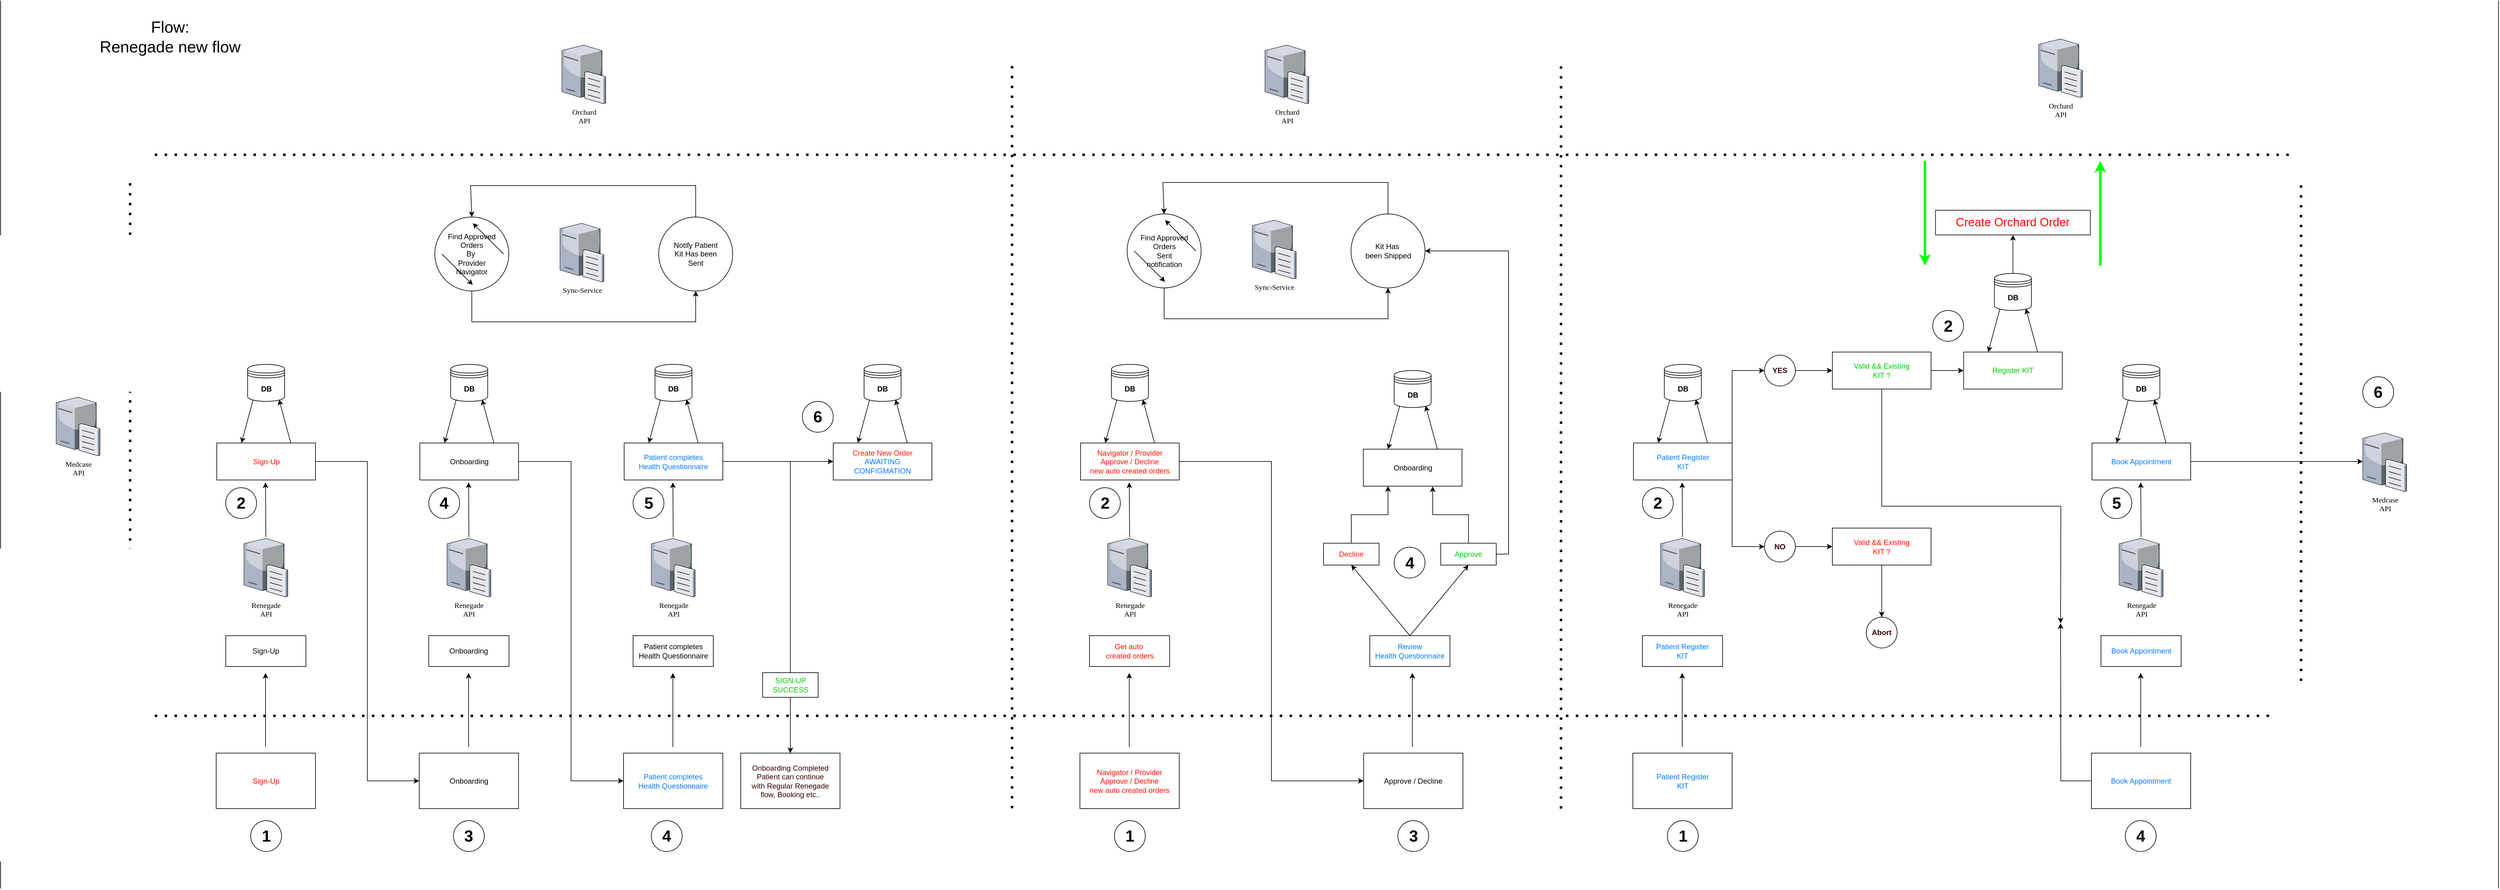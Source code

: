 <mxfile version="22.0.3" type="device">
  <diagram name="Page-1" id="822b0af5-4adb-64df-f703-e8dfc1f81529">
    <mxGraphModel dx="2294" dy="2474" grid="1" gridSize="10" guides="1" tooltips="1" connect="1" arrows="1" fold="1" page="1" pageScale="1" pageWidth="1100" pageHeight="850" background="none" math="0" shadow="0">
      <root>
        <mxCell id="0" />
        <mxCell id="1" parent="0" />
        <mxCell id="7d933b09d9755ecc-5" value="Medcase&lt;br&gt;&lt;div&gt;API&lt;/div&gt;&lt;div&gt;&lt;br&gt;&lt;/div&gt;" style="verticalLabelPosition=bottom;aspect=fixed;html=1;verticalAlign=top;strokeColor=none;shape=mxgraph.citrix.file_server;rounded=0;shadow=0;comic=0;fontFamily=Verdana;" parent="1" vertex="1">
          <mxGeometry x="-990" y="-1039" width="71" height="97" as="geometry" />
        </mxCell>
        <mxCell id="BV0hq-VL02hFemEwukIW-1" value="&lt;div&gt;Renegade &lt;br&gt;API&lt;/div&gt;&lt;div&gt;&lt;br&gt;&lt;/div&gt;" style="verticalLabelPosition=bottom;aspect=fixed;html=1;verticalAlign=top;strokeColor=none;shape=mxgraph.citrix.file_server;rounded=0;shadow=0;comic=0;fontFamily=Verdana;" parent="1" vertex="1">
          <mxGeometry x="-685.5" y="-810" width="71" height="97" as="geometry" />
        </mxCell>
        <mxCell id="BV0hq-VL02hFemEwukIW-18" value="" style="endArrow=none;dashed=1;html=1;dashPattern=1 3;strokeWidth=4;rounded=0;" parent="1" edge="1">
          <mxGeometry width="50" height="50" relative="1" as="geometry">
            <mxPoint x="-870" y="-580" as="sourcePoint" />
            <mxPoint x="-870" y="-1390" as="targetPoint" />
          </mxGeometry>
        </mxCell>
        <mxCell id="BV0hq-VL02hFemEwukIW-19" value="Orchard&lt;br&gt;&lt;div&gt;API&lt;/div&gt;&lt;div&gt;&lt;br&gt;&lt;/div&gt;" style="verticalLabelPosition=bottom;aspect=fixed;html=1;verticalAlign=top;strokeColor=none;shape=mxgraph.citrix.file_server;rounded=0;shadow=0;comic=0;fontFamily=Verdana;" parent="1" vertex="1">
          <mxGeometry x="-170" y="-1610" width="71" height="97" as="geometry" />
        </mxCell>
        <mxCell id="BV0hq-VL02hFemEwukIW-20" value="" style="endArrow=none;dashed=1;html=1;dashPattern=1 3;strokeWidth=4;strokeColor=default;rounded=0;" parent="1" edge="1">
          <mxGeometry width="50" height="50" relative="1" as="geometry">
            <mxPoint x="2630" y="-1430" as="sourcePoint" />
            <mxPoint x="-840" y="-1430" as="targetPoint" />
          </mxGeometry>
        </mxCell>
        <mxCell id="BV0hq-VL02hFemEwukIW-75" value="" style="endArrow=none;dashed=1;html=1;dashPattern=1 3;strokeWidth=4;rounded=0;" parent="1" edge="1">
          <mxGeometry width="50" height="50" relative="1" as="geometry">
            <mxPoint x="-830" y="-520" as="sourcePoint" />
            <mxPoint x="2610" y="-520" as="targetPoint" />
          </mxGeometry>
        </mxCell>
        <mxCell id="BV0hq-VL02hFemEwukIW-76" value="" style="endArrow=classic;html=1;rounded=0;exitX=0.444;exitY=-0.015;exitDx=0;exitDy=0;exitPerimeter=0;entryX=0.5;entryY=1;entryDx=0;entryDy=0;" parent="1" edge="1">
          <mxGeometry width="50" height="50" relative="1" as="geometry">
            <mxPoint x="-649.976" y="-810.005" as="sourcePoint" />
            <mxPoint x="-650.5" y="-898.55" as="targetPoint" />
          </mxGeometry>
        </mxCell>
        <mxCell id="BV0hq-VL02hFemEwukIW-81" value="" style="endArrow=none;html=1;rounded=0;" parent="1" edge="1">
          <mxGeometry width="50" height="50" relative="1" as="geometry">
            <mxPoint x="-1080" y="-240" as="sourcePoint" />
            <mxPoint x="-1080" y="-1680" as="targetPoint" />
          </mxGeometry>
        </mxCell>
        <mxCell id="BV0hq-VL02hFemEwukIW-83" value="&lt;b&gt;DB&lt;/b&gt;" style="shape=datastore;whiteSpace=wrap;html=1;" parent="1" vertex="1">
          <mxGeometry x="-679.5" y="-1090" width="60" height="60" as="geometry" />
        </mxCell>
        <mxCell id="Y2wpMcwJMjm6yBIxswi0-13" style="edgeStyle=orthogonalEdgeStyle;rounded=0;orthogonalLoop=1;jettySize=auto;html=1;exitX=1;exitY=0.5;exitDx=0;exitDy=0;entryX=0;entryY=0.5;entryDx=0;entryDy=0;" parent="1" source="BV0hq-VL02hFemEwukIW-85" target="Y2wpMcwJMjm6yBIxswi0-8" edge="1">
          <mxGeometry relative="1" as="geometry" />
        </mxCell>
        <mxCell id="BV0hq-VL02hFemEwukIW-85" value="&lt;font color=&quot;#ff1100&quot;&gt;Sign-Up&lt;/font&gt;" style="rounded=0;whiteSpace=wrap;html=1;" parent="1" vertex="1">
          <mxGeometry x="-729.5" y="-962.5" width="160" height="60" as="geometry" />
        </mxCell>
        <mxCell id="BV0hq-VL02hFemEwukIW-87" value="" style="endArrow=classic;html=1;rounded=0;exitX=0.15;exitY=0.95;exitDx=0;exitDy=0;exitPerimeter=0;entryX=0.25;entryY=0;entryDx=0;entryDy=0;" parent="1" source="BV0hq-VL02hFemEwukIW-83" target="BV0hq-VL02hFemEwukIW-85" edge="1">
          <mxGeometry width="50" height="50" relative="1" as="geometry">
            <mxPoint x="-589.5" y="-1060" as="sourcePoint" />
            <mxPoint x="-589.5" y="-1140" as="targetPoint" />
          </mxGeometry>
        </mxCell>
        <mxCell id="BV0hq-VL02hFemEwukIW-88" value="" style="endArrow=classic;html=1;rounded=0;entryX=0.85;entryY=0.95;entryDx=0;entryDy=0;entryPerimeter=0;exitX=0.75;exitY=0;exitDx=0;exitDy=0;" parent="1" source="BV0hq-VL02hFemEwukIW-85" target="BV0hq-VL02hFemEwukIW-83" edge="1">
          <mxGeometry width="50" height="50" relative="1" as="geometry">
            <mxPoint x="-579.5" y="-1050" as="sourcePoint" />
            <mxPoint x="-579.5" y="-1130" as="targetPoint" />
          </mxGeometry>
        </mxCell>
        <mxCell id="BV0hq-VL02hFemEwukIW-94" value="&lt;font color=&quot;#ff1100&quot;&gt;Sign-Up&lt;/font&gt;" style="rounded=0;whiteSpace=wrap;html=1;" parent="1" vertex="1">
          <mxGeometry x="-730.5" y="-459.5" width="161" height="90" as="geometry" />
        </mxCell>
        <mxCell id="BV0hq-VL02hFemEwukIW-95" value="" style="endArrow=classic;html=1;rounded=0;exitX=0.5;exitY=0;exitDx=0;exitDy=0;" parent="1" edge="1">
          <mxGeometry width="50" height="50" relative="1" as="geometry">
            <mxPoint x="-650.5" y="-469.5" as="sourcePoint" />
            <mxPoint x="-650.5" y="-589.5" as="targetPoint" />
          </mxGeometry>
        </mxCell>
        <mxCell id="BV0hq-VL02hFemEwukIW-117" value="" style="endArrow=classic;html=1;rounded=0;strokeWidth=4;fillColor=#d5e8d4;strokeColor=#00FF00;" parent="1" edge="1">
          <mxGeometry width="50" height="50" relative="1" as="geometry">
            <mxPoint x="2324.5" y="-1250" as="sourcePoint" />
            <mxPoint x="2324.5" y="-1420" as="targetPoint" />
            <Array as="points">
              <mxPoint x="2324.5" y="-1302" />
            </Array>
          </mxGeometry>
        </mxCell>
        <mxCell id="BV0hq-VL02hFemEwukIW-118" value="" style="endArrow=classic;html=1;rounded=0;strokeWidth=4;fillColor=#d5e8d4;strokeColor=#00FF00;" parent="1" edge="1">
          <mxGeometry width="50" height="50" relative="1" as="geometry">
            <mxPoint x="2040" y="-1420" as="sourcePoint" />
            <mxPoint x="2040" y="-1250" as="targetPoint" />
            <Array as="points" />
          </mxGeometry>
        </mxCell>
        <mxCell id="BV0hq-VL02hFemEwukIW-119" value="&lt;font color=&quot;#ff0800&quot; style=&quot;font-size: 19px;&quot;&gt;Create Orchard Order&lt;/font&gt;" style="rounded=0;whiteSpace=wrap;html=1;" parent="1" vertex="1">
          <mxGeometry x="2057.25" y="-1340" width="251" height="40" as="geometry" />
        </mxCell>
        <mxCell id="BV0hq-VL02hFemEwukIW-130" value="&lt;font style=&quot;font-size: 26px;&quot;&gt;&lt;b&gt;1&lt;/b&gt;&lt;/font&gt;" style="ellipse;whiteSpace=wrap;html=1;aspect=fixed;" parent="1" vertex="1">
          <mxGeometry x="-674.5" y="-350" width="50" height="50" as="geometry" />
        </mxCell>
        <mxCell id="BV0hq-VL02hFemEwukIW-131" value="&lt;font style=&quot;font-size: 26px;&quot;&gt;&lt;b&gt;2&lt;/b&gt;&lt;/font&gt;" style="ellipse;whiteSpace=wrap;html=1;aspect=fixed;" parent="1" vertex="1">
          <mxGeometry x="-715" y="-890" width="50" height="50" as="geometry" />
        </mxCell>
        <mxCell id="7fzuLtNcVK9V7eeY9LuI-2" value="&lt;div&gt;&lt;font style=&quot;font-size: 26px;&quot;&gt;Flow: &lt;br&gt;&lt;/font&gt;&lt;/div&gt;&lt;font style=&quot;font-size: 26px;&quot;&gt;Renegade new flow&lt;br&gt;&lt;/font&gt;" style="text;html=1;strokeColor=none;fillColor=none;align=center;verticalAlign=middle;whiteSpace=wrap;rounded=0;" parent="1" vertex="1">
          <mxGeometry x="-1060" y="-1671" width="510" height="100" as="geometry" />
        </mxCell>
        <mxCell id="Y2wpMcwJMjm6yBIxswi0-1" value="Sign-Up" style="rounded=0;whiteSpace=wrap;html=1;" parent="1" vertex="1">
          <mxGeometry x="-715" y="-650" width="130" height="50" as="geometry" />
        </mxCell>
        <mxCell id="Y2wpMcwJMjm6yBIxswi0-2" value="&lt;div&gt;Renegade &lt;br&gt;API&lt;/div&gt;&lt;div&gt;&lt;br&gt;&lt;/div&gt;" style="verticalLabelPosition=bottom;aspect=fixed;html=1;verticalAlign=top;strokeColor=none;shape=mxgraph.citrix.file_server;rounded=0;shadow=0;comic=0;fontFamily=Verdana;" parent="1" vertex="1">
          <mxGeometry x="-356.25" y="-810" width="71" height="97" as="geometry" />
        </mxCell>
        <mxCell id="Y2wpMcwJMjm6yBIxswi0-3" value="" style="endArrow=classic;html=1;rounded=0;exitX=0.444;exitY=-0.015;exitDx=0;exitDy=0;exitPerimeter=0;entryX=0.5;entryY=1;entryDx=0;entryDy=0;" parent="1" edge="1">
          <mxGeometry width="50" height="50" relative="1" as="geometry">
            <mxPoint x="-320.726" y="-810.005" as="sourcePoint" />
            <mxPoint x="-321.25" y="-898.55" as="targetPoint" />
          </mxGeometry>
        </mxCell>
        <mxCell id="Y2wpMcwJMjm6yBIxswi0-4" value="&lt;b&gt;DB&lt;/b&gt;" style="shape=datastore;whiteSpace=wrap;html=1;" parent="1" vertex="1">
          <mxGeometry x="-350.25" y="-1090" width="60" height="60" as="geometry" />
        </mxCell>
        <mxCell id="Y2wpMcwJMjm6yBIxswi0-25" style="edgeStyle=orthogonalEdgeStyle;rounded=0;orthogonalLoop=1;jettySize=auto;html=1;exitX=1;exitY=0.5;exitDx=0;exitDy=0;entryX=0;entryY=0.5;entryDx=0;entryDy=0;" parent="1" source="Y2wpMcwJMjm6yBIxswi0-5" target="Y2wpMcwJMjm6yBIxswi0-20" edge="1">
          <mxGeometry relative="1" as="geometry" />
        </mxCell>
        <mxCell id="Y2wpMcwJMjm6yBIxswi0-5" value="Onboarding" style="rounded=0;whiteSpace=wrap;html=1;" parent="1" vertex="1">
          <mxGeometry x="-400.25" y="-962.5" width="160" height="60" as="geometry" />
        </mxCell>
        <mxCell id="Y2wpMcwJMjm6yBIxswi0-6" value="" style="endArrow=classic;html=1;rounded=0;exitX=0.15;exitY=0.95;exitDx=0;exitDy=0;exitPerimeter=0;entryX=0.25;entryY=0;entryDx=0;entryDy=0;" parent="1" source="Y2wpMcwJMjm6yBIxswi0-4" target="Y2wpMcwJMjm6yBIxswi0-5" edge="1">
          <mxGeometry width="50" height="50" relative="1" as="geometry">
            <mxPoint x="-260.25" y="-1060" as="sourcePoint" />
            <mxPoint x="-260.25" y="-1140" as="targetPoint" />
          </mxGeometry>
        </mxCell>
        <mxCell id="Y2wpMcwJMjm6yBIxswi0-7" value="" style="endArrow=classic;html=1;rounded=0;entryX=0.85;entryY=0.95;entryDx=0;entryDy=0;entryPerimeter=0;exitX=0.75;exitY=0;exitDx=0;exitDy=0;" parent="1" source="Y2wpMcwJMjm6yBIxswi0-5" target="Y2wpMcwJMjm6yBIxswi0-4" edge="1">
          <mxGeometry width="50" height="50" relative="1" as="geometry">
            <mxPoint x="-250.25" y="-1050" as="sourcePoint" />
            <mxPoint x="-250.25" y="-1130" as="targetPoint" />
          </mxGeometry>
        </mxCell>
        <mxCell id="Y2wpMcwJMjm6yBIxswi0-8" value="Onboarding" style="rounded=0;whiteSpace=wrap;html=1;" parent="1" vertex="1">
          <mxGeometry x="-401.25" y="-459.5" width="161" height="90" as="geometry" />
        </mxCell>
        <mxCell id="Y2wpMcwJMjm6yBIxswi0-9" value="" style="endArrow=classic;html=1;rounded=0;exitX=0.5;exitY=0;exitDx=0;exitDy=0;" parent="1" edge="1">
          <mxGeometry width="50" height="50" relative="1" as="geometry">
            <mxPoint x="-321.25" y="-469.5" as="sourcePoint" />
            <mxPoint x="-321.25" y="-589.5" as="targetPoint" />
          </mxGeometry>
        </mxCell>
        <mxCell id="Y2wpMcwJMjm6yBIxswi0-10" value="&lt;font style=&quot;font-size: 26px;&quot;&gt;&lt;b&gt;3&lt;/b&gt;&lt;/font&gt;" style="ellipse;whiteSpace=wrap;html=1;aspect=fixed;" parent="1" vertex="1">
          <mxGeometry x="-345.75" y="-350" width="50" height="50" as="geometry" />
        </mxCell>
        <mxCell id="Y2wpMcwJMjm6yBIxswi0-11" value="&lt;font style=&quot;font-size: 26px;&quot;&gt;&lt;b&gt;4&lt;/b&gt;&lt;/font&gt;" style="ellipse;whiteSpace=wrap;html=1;aspect=fixed;" parent="1" vertex="1">
          <mxGeometry x="-385.75" y="-890" width="50" height="50" as="geometry" />
        </mxCell>
        <mxCell id="Y2wpMcwJMjm6yBIxswi0-12" value="Onboarding" style="rounded=0;whiteSpace=wrap;html=1;" parent="1" vertex="1">
          <mxGeometry x="-385.75" y="-650" width="130" height="50" as="geometry" />
        </mxCell>
        <mxCell id="Y2wpMcwJMjm6yBIxswi0-14" value="&lt;div&gt;Renegade &lt;br&gt;API&lt;/div&gt;&lt;div&gt;&lt;br&gt;&lt;/div&gt;" style="verticalLabelPosition=bottom;aspect=fixed;html=1;verticalAlign=top;strokeColor=none;shape=mxgraph.citrix.file_server;rounded=0;shadow=0;comic=0;fontFamily=Verdana;" parent="1" vertex="1">
          <mxGeometry x="-25" y="-810" width="71" height="97" as="geometry" />
        </mxCell>
        <mxCell id="Y2wpMcwJMjm6yBIxswi0-15" value="" style="endArrow=classic;html=1;rounded=0;exitX=0.444;exitY=-0.015;exitDx=0;exitDy=0;exitPerimeter=0;entryX=0.5;entryY=1;entryDx=0;entryDy=0;" parent="1" edge="1">
          <mxGeometry width="50" height="50" relative="1" as="geometry">
            <mxPoint x="10.524" y="-810.005" as="sourcePoint" />
            <mxPoint x="10" y="-898.55" as="targetPoint" />
          </mxGeometry>
        </mxCell>
        <mxCell id="Y2wpMcwJMjm6yBIxswi0-16" value="&lt;b&gt;DB&lt;/b&gt;" style="shape=datastore;whiteSpace=wrap;html=1;" parent="1" vertex="1">
          <mxGeometry x="-19" y="-1090" width="60" height="60" as="geometry" />
        </mxCell>
        <mxCell id="hCAGvSgBXSf5jHnuaT6f-5" style="edgeStyle=orthogonalEdgeStyle;rounded=0;orthogonalLoop=1;jettySize=auto;html=1;exitX=1;exitY=0.5;exitDx=0;exitDy=0;entryX=0;entryY=0.5;entryDx=0;entryDy=0;" parent="1" source="Y2wpMcwJMjm6yBIxswi0-17" target="hCAGvSgBXSf5jHnuaT6f-2" edge="1">
          <mxGeometry relative="1" as="geometry" />
        </mxCell>
        <mxCell id="hCAGvSgBXSf5jHnuaT6f-7" style="edgeStyle=orthogonalEdgeStyle;rounded=0;orthogonalLoop=1;jettySize=auto;html=1;exitX=1;exitY=0.5;exitDx=0;exitDy=0;entryX=0.5;entryY=0;entryDx=0;entryDy=0;" parent="1" source="Y2wpMcwJMjm6yBIxswi0-17" target="hCAGvSgBXSf5jHnuaT6f-6" edge="1">
          <mxGeometry relative="1" as="geometry">
            <mxPoint x="200" y="-540" as="targetPoint" />
          </mxGeometry>
        </mxCell>
        <mxCell id="Y2wpMcwJMjm6yBIxswi0-17" value="&lt;font color=&quot;#087bff&quot;&gt;Patient completes&lt;br&gt;Health Questionnaire&lt;/font&gt;" style="rounded=0;whiteSpace=wrap;html=1;" parent="1" vertex="1">
          <mxGeometry x="-69" y="-962.5" width="160" height="60" as="geometry" />
        </mxCell>
        <mxCell id="Y2wpMcwJMjm6yBIxswi0-18" value="" style="endArrow=classic;html=1;rounded=0;exitX=0.15;exitY=0.95;exitDx=0;exitDy=0;exitPerimeter=0;entryX=0.25;entryY=0;entryDx=0;entryDy=0;" parent="1" source="Y2wpMcwJMjm6yBIxswi0-16" target="Y2wpMcwJMjm6yBIxswi0-17" edge="1">
          <mxGeometry width="50" height="50" relative="1" as="geometry">
            <mxPoint x="71" y="-1060" as="sourcePoint" />
            <mxPoint x="71" y="-1140" as="targetPoint" />
          </mxGeometry>
        </mxCell>
        <mxCell id="Y2wpMcwJMjm6yBIxswi0-19" value="" style="endArrow=classic;html=1;rounded=0;entryX=0.85;entryY=0.95;entryDx=0;entryDy=0;entryPerimeter=0;exitX=0.75;exitY=0;exitDx=0;exitDy=0;" parent="1" source="Y2wpMcwJMjm6yBIxswi0-17" target="Y2wpMcwJMjm6yBIxswi0-16" edge="1">
          <mxGeometry width="50" height="50" relative="1" as="geometry">
            <mxPoint x="81" y="-1050" as="sourcePoint" />
            <mxPoint x="81" y="-1130" as="targetPoint" />
          </mxGeometry>
        </mxCell>
        <mxCell id="Y2wpMcwJMjm6yBIxswi0-20" value="&lt;font color=&quot;#087bff&quot;&gt;Patient completes&lt;br&gt;Health Questionnaire&lt;/font&gt;" style="rounded=0;whiteSpace=wrap;html=1;" parent="1" vertex="1">
          <mxGeometry x="-70" y="-459.5" width="161" height="90" as="geometry" />
        </mxCell>
        <mxCell id="Y2wpMcwJMjm6yBIxswi0-21" value="" style="endArrow=classic;html=1;rounded=0;exitX=0.5;exitY=0;exitDx=0;exitDy=0;" parent="1" edge="1">
          <mxGeometry width="50" height="50" relative="1" as="geometry">
            <mxPoint x="10" y="-469.5" as="sourcePoint" />
            <mxPoint x="10" y="-589.5" as="targetPoint" />
          </mxGeometry>
        </mxCell>
        <mxCell id="Y2wpMcwJMjm6yBIxswi0-22" value="&lt;font style=&quot;font-size: 26px;&quot;&gt;&lt;b&gt;5&lt;/b&gt;&lt;/font&gt;" style="ellipse;whiteSpace=wrap;html=1;aspect=fixed;" parent="1" vertex="1">
          <mxGeometry x="-54.5" y="-890" width="50" height="50" as="geometry" />
        </mxCell>
        <mxCell id="Y2wpMcwJMjm6yBIxswi0-23" value="Patient completes&lt;br&gt;Health Questionnaire" style="rounded=0;whiteSpace=wrap;html=1;" parent="1" vertex="1">
          <mxGeometry x="-54.5" y="-650" width="130" height="50" as="geometry" />
        </mxCell>
        <mxCell id="Y2wpMcwJMjm6yBIxswi0-24" value="&lt;font style=&quot;font-size: 26px;&quot;&gt;&lt;b&gt;4&lt;/b&gt;&lt;/font&gt;" style="ellipse;whiteSpace=wrap;html=1;aspect=fixed;" parent="1" vertex="1">
          <mxGeometry x="-25" y="-350" width="50" height="50" as="geometry" />
        </mxCell>
        <mxCell id="hCAGvSgBXSf5jHnuaT6f-1" value="&lt;b&gt;DB&lt;/b&gt;" style="shape=datastore;whiteSpace=wrap;html=1;" parent="1" vertex="1">
          <mxGeometry x="320" y="-1090" width="60" height="60" as="geometry" />
        </mxCell>
        <mxCell id="hCAGvSgBXSf5jHnuaT6f-2" value="&lt;font color=&quot;#ff1e05&quot;&gt;Create New Order&lt;/font&gt;&lt;font color=&quot;#087bff&quot;&gt;&lt;br&gt;AWAITING&lt;br&gt;CONFIGMATION&lt;br&gt;&lt;/font&gt;" style="rounded=0;whiteSpace=wrap;html=1;" parent="1" vertex="1">
          <mxGeometry x="270" y="-962.5" width="160" height="60" as="geometry" />
        </mxCell>
        <mxCell id="hCAGvSgBXSf5jHnuaT6f-3" value="" style="endArrow=classic;html=1;rounded=0;exitX=0.15;exitY=0.95;exitDx=0;exitDy=0;exitPerimeter=0;entryX=0.25;entryY=0;entryDx=0;entryDy=0;" parent="1" source="hCAGvSgBXSf5jHnuaT6f-1" target="hCAGvSgBXSf5jHnuaT6f-2" edge="1">
          <mxGeometry width="50" height="50" relative="1" as="geometry">
            <mxPoint x="410" y="-1060" as="sourcePoint" />
            <mxPoint x="410" y="-1140" as="targetPoint" />
          </mxGeometry>
        </mxCell>
        <mxCell id="hCAGvSgBXSf5jHnuaT6f-4" value="" style="endArrow=classic;html=1;rounded=0;entryX=0.85;entryY=0.95;entryDx=0;entryDy=0;entryPerimeter=0;exitX=0.75;exitY=0;exitDx=0;exitDy=0;" parent="1" source="hCAGvSgBXSf5jHnuaT6f-2" target="hCAGvSgBXSf5jHnuaT6f-1" edge="1">
          <mxGeometry width="50" height="50" relative="1" as="geometry">
            <mxPoint x="420" y="-1050" as="sourcePoint" />
            <mxPoint x="420" y="-1130" as="targetPoint" />
          </mxGeometry>
        </mxCell>
        <mxCell id="hCAGvSgBXSf5jHnuaT6f-6" value="&lt;font color=&quot;#330000&quot;&gt;Onboarding Completed&lt;br&gt;Patient can continue &lt;br&gt;with Regular Renegade &lt;br&gt;flow, Booking etc..&lt;br&gt;&lt;/font&gt;" style="rounded=0;whiteSpace=wrap;html=1;" parent="1" vertex="1">
          <mxGeometry x="120" y="-459.5" width="161" height="90" as="geometry" />
        </mxCell>
        <mxCell id="hCAGvSgBXSf5jHnuaT6f-8" value="&lt;font color=&quot;#00cc00&quot;&gt;SIGN-UP&lt;br&gt;SUCCESS&lt;/font&gt;" style="rounded=0;whiteSpace=wrap;html=1;" parent="1" vertex="1">
          <mxGeometry x="155.5" y="-590" width="90" height="40" as="geometry" />
        </mxCell>
        <mxCell id="hCAGvSgBXSf5jHnuaT6f-10" value="" style="endArrow=none;dashed=1;html=1;dashPattern=1 3;strokeWidth=4;rounded=0;" parent="1" edge="1">
          <mxGeometry width="50" height="50" relative="1" as="geometry">
            <mxPoint x="560" y="-370" as="sourcePoint" />
            <mxPoint x="560" y="-1580" as="targetPoint" />
          </mxGeometry>
        </mxCell>
        <mxCell id="hCAGvSgBXSf5jHnuaT6f-11" value="Orchard&lt;br&gt;&lt;div&gt;API&lt;/div&gt;&lt;div&gt;&lt;br&gt;&lt;/div&gt;" style="verticalLabelPosition=bottom;aspect=fixed;html=1;verticalAlign=top;strokeColor=none;shape=mxgraph.citrix.file_server;rounded=0;shadow=0;comic=0;fontFamily=Verdana;" parent="1" vertex="1">
          <mxGeometry x="970" y="-1610" width="71" height="97" as="geometry" />
        </mxCell>
        <mxCell id="hCAGvSgBXSf5jHnuaT6f-12" value="Sync-Service" style="verticalLabelPosition=bottom;aspect=fixed;html=1;verticalAlign=top;strokeColor=none;shape=mxgraph.citrix.file_server;rounded=0;shadow=0;comic=0;fontFamily=Verdana;" parent="1" vertex="1">
          <mxGeometry x="-173" y="-1321" width="71" height="97" as="geometry" />
        </mxCell>
        <mxCell id="hCAGvSgBXSf5jHnuaT6f-13" value="Find Approved&lt;br&gt;Orders &lt;br&gt;&lt;div&gt;By&amp;nbsp;&lt;/div&gt;&lt;div&gt;Provider&lt;br&gt;Navigator&lt;br&gt;&lt;/div&gt;" style="ellipse;whiteSpace=wrap;html=1;aspect=fixed;" parent="1" vertex="1">
          <mxGeometry x="-376" y="-1329" width="120" height="120" as="geometry" />
        </mxCell>
        <mxCell id="hCAGvSgBXSf5jHnuaT6f-14" value="" style="endArrow=classic;html=1;rounded=0;" parent="1" source="hCAGvSgBXSf5jHnuaT6f-13" edge="1">
          <mxGeometry width="50" height="50" relative="1" as="geometry">
            <mxPoint x="-303" y="-1279" as="sourcePoint" />
            <mxPoint x="-273" y="-1309" as="targetPoint" />
          </mxGeometry>
        </mxCell>
        <mxCell id="hCAGvSgBXSf5jHnuaT6f-15" value="" style="endArrow=classic;html=1;rounded=0;" parent="1" edge="1">
          <mxGeometry width="50" height="50" relative="1" as="geometry">
            <mxPoint x="-364.5" y="-1269" as="sourcePoint" />
            <mxPoint x="-314.5" y="-1219" as="targetPoint" />
          </mxGeometry>
        </mxCell>
        <mxCell id="hCAGvSgBXSf5jHnuaT6f-16" value="" style="endArrow=classic;html=1;rounded=0;" parent="1" edge="1">
          <mxGeometry width="50" height="50" relative="1" as="geometry">
            <mxPoint x="-264.5" y="-1269" as="sourcePoint" />
            <mxPoint x="-314.5" y="-1319" as="targetPoint" />
          </mxGeometry>
        </mxCell>
        <mxCell id="hCAGvSgBXSf5jHnuaT6f-17" value="" style="endArrow=classic;html=1;rounded=0;exitX=0.5;exitY=1;exitDx=0;exitDy=0;entryX=0.5;entryY=1;entryDx=0;entryDy=0;" parent="1" source="hCAGvSgBXSf5jHnuaT6f-13" target="hCAGvSgBXSf5jHnuaT6f-18" edge="1">
          <mxGeometry width="50" height="50" relative="1" as="geometry">
            <mxPoint x="-43" y="-1149" as="sourcePoint" />
            <mxPoint x="117" y="-1159" as="targetPoint" />
            <Array as="points">
              <mxPoint x="-316" y="-1159" />
              <mxPoint x="47" y="-1159" />
            </Array>
          </mxGeometry>
        </mxCell>
        <mxCell id="hCAGvSgBXSf5jHnuaT6f-18" value="Notify Patient&lt;br&gt;Kit Has been &lt;br&gt;Sent" style="ellipse;whiteSpace=wrap;html=1;aspect=fixed;" parent="1" vertex="1">
          <mxGeometry x="-13" y="-1329" width="120" height="120" as="geometry" />
        </mxCell>
        <mxCell id="hCAGvSgBXSf5jHnuaT6f-19" value="" style="endArrow=classic;html=1;rounded=0;entryX=0.5;entryY=0;entryDx=0;entryDy=0;exitX=0.5;exitY=0;exitDx=0;exitDy=0;" parent="1" source="hCAGvSgBXSf5jHnuaT6f-18" target="hCAGvSgBXSf5jHnuaT6f-13" edge="1">
          <mxGeometry width="50" height="50" relative="1" as="geometry">
            <mxPoint x="-38" y="-1470" as="sourcePoint" />
            <mxPoint x="44" y="-1430" as="targetPoint" />
            <Array as="points">
              <mxPoint x="47" y="-1380" />
              <mxPoint x="-318" y="-1380" />
            </Array>
          </mxGeometry>
        </mxCell>
        <mxCell id="hCAGvSgBXSf5jHnuaT6f-20" value="&lt;font style=&quot;font-size: 26px;&quot;&gt;&lt;b&gt;6&lt;/b&gt;&lt;/font&gt;" style="ellipse;whiteSpace=wrap;html=1;aspect=fixed;" parent="1" vertex="1">
          <mxGeometry x="220" y="-1030" width="50" height="50" as="geometry" />
        </mxCell>
        <mxCell id="hCAGvSgBXSf5jHnuaT6f-21" value="&lt;div&gt;Renegade &lt;br&gt;API&lt;/div&gt;&lt;div&gt;&lt;br&gt;&lt;/div&gt;" style="verticalLabelPosition=bottom;aspect=fixed;html=1;verticalAlign=top;strokeColor=none;shape=mxgraph.citrix.file_server;rounded=0;shadow=0;comic=0;fontFamily=Verdana;" parent="1" vertex="1">
          <mxGeometry x="715" y="-810" width="71" height="97" as="geometry" />
        </mxCell>
        <mxCell id="hCAGvSgBXSf5jHnuaT6f-22" value="" style="endArrow=classic;html=1;rounded=0;exitX=0.444;exitY=-0.015;exitDx=0;exitDy=0;exitPerimeter=0;entryX=0.5;entryY=1;entryDx=0;entryDy=0;" parent="1" edge="1">
          <mxGeometry width="50" height="50" relative="1" as="geometry">
            <mxPoint x="750.524" y="-810.005" as="sourcePoint" />
            <mxPoint x="750" y="-898.55" as="targetPoint" />
          </mxGeometry>
        </mxCell>
        <mxCell id="hCAGvSgBXSf5jHnuaT6f-23" value="&lt;b&gt;DB&lt;/b&gt;" style="shape=datastore;whiteSpace=wrap;html=1;" parent="1" vertex="1">
          <mxGeometry x="721" y="-1090" width="60" height="60" as="geometry" />
        </mxCell>
        <mxCell id="hCAGvSgBXSf5jHnuaT6f-24" style="edgeStyle=orthogonalEdgeStyle;rounded=0;orthogonalLoop=1;jettySize=auto;html=1;exitX=1;exitY=0.5;exitDx=0;exitDy=0;entryX=0;entryY=0.5;entryDx=0;entryDy=0;" parent="1" source="hCAGvSgBXSf5jHnuaT6f-25" target="hCAGvSgBXSf5jHnuaT6f-39" edge="1">
          <mxGeometry relative="1" as="geometry" />
        </mxCell>
        <mxCell id="hCAGvSgBXSf5jHnuaT6f-25" value="&lt;font color=&quot;#ff1100&quot;&gt;Navigator / Provider&lt;br&gt;Approve / Decline&lt;br&gt;new auto created orders&lt;br&gt;&lt;/font&gt;" style="rounded=0;whiteSpace=wrap;html=1;" parent="1" vertex="1">
          <mxGeometry x="671" y="-962.5" width="160" height="60" as="geometry" />
        </mxCell>
        <mxCell id="hCAGvSgBXSf5jHnuaT6f-26" value="" style="endArrow=classic;html=1;rounded=0;exitX=0.15;exitY=0.95;exitDx=0;exitDy=0;exitPerimeter=0;entryX=0.25;entryY=0;entryDx=0;entryDy=0;" parent="1" source="hCAGvSgBXSf5jHnuaT6f-23" target="hCAGvSgBXSf5jHnuaT6f-25" edge="1">
          <mxGeometry width="50" height="50" relative="1" as="geometry">
            <mxPoint x="811" y="-1060" as="sourcePoint" />
            <mxPoint x="811" y="-1140" as="targetPoint" />
          </mxGeometry>
        </mxCell>
        <mxCell id="hCAGvSgBXSf5jHnuaT6f-27" value="" style="endArrow=classic;html=1;rounded=0;entryX=0.85;entryY=0.95;entryDx=0;entryDy=0;entryPerimeter=0;exitX=0.75;exitY=0;exitDx=0;exitDy=0;" parent="1" source="hCAGvSgBXSf5jHnuaT6f-25" target="hCAGvSgBXSf5jHnuaT6f-23" edge="1">
          <mxGeometry width="50" height="50" relative="1" as="geometry">
            <mxPoint x="821" y="-1050" as="sourcePoint" />
            <mxPoint x="821" y="-1130" as="targetPoint" />
          </mxGeometry>
        </mxCell>
        <mxCell id="hCAGvSgBXSf5jHnuaT6f-28" value="&lt;font color=&quot;#ff1100&quot;&gt;Navigator / Provider&lt;br&gt;Approve / Decline&lt;br&gt;new auto created orders&lt;br&gt;&lt;/font&gt;" style="rounded=0;whiteSpace=wrap;html=1;" parent="1" vertex="1">
          <mxGeometry x="670" y="-459.5" width="161" height="90" as="geometry" />
        </mxCell>
        <mxCell id="hCAGvSgBXSf5jHnuaT6f-29" value="" style="endArrow=classic;html=1;rounded=0;exitX=0.5;exitY=0;exitDx=0;exitDy=0;" parent="1" edge="1">
          <mxGeometry width="50" height="50" relative="1" as="geometry">
            <mxPoint x="750" y="-469.5" as="sourcePoint" />
            <mxPoint x="750" y="-589.5" as="targetPoint" />
          </mxGeometry>
        </mxCell>
        <mxCell id="hCAGvSgBXSf5jHnuaT6f-30" value="&lt;font style=&quot;font-size: 26px;&quot;&gt;&lt;b&gt;1&lt;/b&gt;&lt;/font&gt;" style="ellipse;whiteSpace=wrap;html=1;aspect=fixed;" parent="1" vertex="1">
          <mxGeometry x="726" y="-350" width="50" height="50" as="geometry" />
        </mxCell>
        <mxCell id="hCAGvSgBXSf5jHnuaT6f-31" value="&lt;font style=&quot;font-size: 26px;&quot;&gt;&lt;b&gt;2&lt;/b&gt;&lt;/font&gt;" style="ellipse;whiteSpace=wrap;html=1;aspect=fixed;" parent="1" vertex="1">
          <mxGeometry x="685.5" y="-890" width="50" height="50" as="geometry" />
        </mxCell>
        <mxCell id="hCAGvSgBXSf5jHnuaT6f-32" value="&lt;font color=&quot;#ff1100&quot;&gt;Get &lt;/font&gt;&lt;font color=&quot;#ff1100&quot;&gt;auto&amp;nbsp;&lt;/font&gt;&lt;div&gt;&lt;font color=&quot;#ff1100&quot;&gt;created orders&lt;/font&gt;&lt;/div&gt;" style="rounded=0;whiteSpace=wrap;html=1;" parent="1" vertex="1">
          <mxGeometry x="685.5" y="-650" width="130" height="50" as="geometry" />
        </mxCell>
        <mxCell id="hCAGvSgBXSf5jHnuaT6f-34" value="" style="endArrow=classic;html=1;rounded=0;exitX=0.5;exitY=0;exitDx=0;exitDy=0;entryX=0.5;entryY=1;entryDx=0;entryDy=0;" parent="1" source="hCAGvSgBXSf5jHnuaT6f-43" target="hCAGvSgBXSf5jHnuaT6f-49" edge="1">
          <mxGeometry width="50" height="50" relative="1" as="geometry">
            <mxPoint x="1209.524" y="-681.005" as="sourcePoint" />
            <mxPoint x="1209" y="-769.55" as="targetPoint" />
          </mxGeometry>
        </mxCell>
        <mxCell id="hCAGvSgBXSf5jHnuaT6f-39" value="Approve / Decline" style="rounded=0;whiteSpace=wrap;html=1;" parent="1" vertex="1">
          <mxGeometry x="1130" y="-459.5" width="161" height="90" as="geometry" />
        </mxCell>
        <mxCell id="hCAGvSgBXSf5jHnuaT6f-40" value="" style="endArrow=classic;html=1;rounded=0;exitX=0.5;exitY=0;exitDx=0;exitDy=0;" parent="1" edge="1">
          <mxGeometry width="50" height="50" relative="1" as="geometry">
            <mxPoint x="1209" y="-469.5" as="sourcePoint" />
            <mxPoint x="1209" y="-589.5" as="targetPoint" />
          </mxGeometry>
        </mxCell>
        <mxCell id="hCAGvSgBXSf5jHnuaT6f-41" value="&lt;font style=&quot;font-size: 26px;&quot;&gt;&lt;b&gt;3&lt;/b&gt;&lt;/font&gt;" style="ellipse;whiteSpace=wrap;html=1;aspect=fixed;" parent="1" vertex="1">
          <mxGeometry x="1185.5" y="-350" width="50" height="50" as="geometry" />
        </mxCell>
        <mxCell id="hCAGvSgBXSf5jHnuaT6f-42" value="&lt;font style=&quot;font-size: 26px;&quot;&gt;&lt;b&gt;4&lt;/b&gt;&lt;/font&gt;" style="ellipse;whiteSpace=wrap;html=1;aspect=fixed;" parent="1" vertex="1">
          <mxGeometry x="1179.5" y="-793.5" width="50" height="50" as="geometry" />
        </mxCell>
        <mxCell id="hCAGvSgBXSf5jHnuaT6f-43" value="&lt;font color=&quot;#007fff&quot;&gt;Review&lt;br&gt;Health Questionnaire&lt;/font&gt;" style="rounded=0;whiteSpace=wrap;html=1;" parent="1" vertex="1">
          <mxGeometry x="1140" y="-650" width="130" height="50" as="geometry" />
        </mxCell>
        <mxCell id="hCAGvSgBXSf5jHnuaT6f-71" style="edgeStyle=orthogonalEdgeStyle;rounded=0;orthogonalLoop=1;jettySize=auto;html=1;exitX=1;exitY=0.5;exitDx=0;exitDy=0;entryX=1;entryY=0.5;entryDx=0;entryDy=0;" parent="1" source="hCAGvSgBXSf5jHnuaT6f-44" target="hCAGvSgBXSf5jHnuaT6f-68" edge="1">
          <mxGeometry relative="1" as="geometry" />
        </mxCell>
        <mxCell id="hCAGvSgBXSf5jHnuaT6f-44" value="&lt;div&gt;&lt;font color=&quot;#00cc00&quot;&gt;Approve&lt;/font&gt;&lt;/div&gt;" style="rounded=0;whiteSpace=wrap;html=1;" parent="1" vertex="1">
          <mxGeometry x="1255" y="-800" width="90" height="35.5" as="geometry" />
        </mxCell>
        <mxCell id="hCAGvSgBXSf5jHnuaT6f-45" value="&lt;b&gt;DB&lt;/b&gt;" style="shape=datastore;whiteSpace=wrap;html=1;" parent="1" vertex="1">
          <mxGeometry x="1179.5" y="-1080" width="60" height="60" as="geometry" />
        </mxCell>
        <mxCell id="hCAGvSgBXSf5jHnuaT6f-46" value="Onboarding" style="rounded=0;whiteSpace=wrap;html=1;" parent="1" vertex="1">
          <mxGeometry x="1129.5" y="-952.5" width="160" height="60" as="geometry" />
        </mxCell>
        <mxCell id="hCAGvSgBXSf5jHnuaT6f-47" value="" style="endArrow=classic;html=1;rounded=0;exitX=0.15;exitY=0.95;exitDx=0;exitDy=0;exitPerimeter=0;entryX=0.25;entryY=0;entryDx=0;entryDy=0;" parent="1" source="hCAGvSgBXSf5jHnuaT6f-45" target="hCAGvSgBXSf5jHnuaT6f-46" edge="1">
          <mxGeometry width="50" height="50" relative="1" as="geometry">
            <mxPoint x="1269.5" y="-1050" as="sourcePoint" />
            <mxPoint x="1269.5" y="-1130" as="targetPoint" />
          </mxGeometry>
        </mxCell>
        <mxCell id="hCAGvSgBXSf5jHnuaT6f-48" value="" style="endArrow=classic;html=1;rounded=0;entryX=0.85;entryY=0.95;entryDx=0;entryDy=0;entryPerimeter=0;exitX=0.75;exitY=0;exitDx=0;exitDy=0;" parent="1" source="hCAGvSgBXSf5jHnuaT6f-46" target="hCAGvSgBXSf5jHnuaT6f-45" edge="1">
          <mxGeometry width="50" height="50" relative="1" as="geometry">
            <mxPoint x="1279.5" y="-1040" as="sourcePoint" />
            <mxPoint x="1279.5" y="-1120" as="targetPoint" />
          </mxGeometry>
        </mxCell>
        <mxCell id="hCAGvSgBXSf5jHnuaT6f-51" style="edgeStyle=orthogonalEdgeStyle;rounded=0;orthogonalLoop=1;jettySize=auto;html=1;exitX=0.5;exitY=0;exitDx=0;exitDy=0;entryX=0.25;entryY=1;entryDx=0;entryDy=0;" parent="1" source="hCAGvSgBXSf5jHnuaT6f-49" target="hCAGvSgBXSf5jHnuaT6f-46" edge="1">
          <mxGeometry relative="1" as="geometry" />
        </mxCell>
        <mxCell id="hCAGvSgBXSf5jHnuaT6f-49" value="&lt;font color=&quot;#ff1e05&quot;&gt;Decline&lt;/font&gt;" style="rounded=0;whiteSpace=wrap;html=1;" parent="1" vertex="1">
          <mxGeometry x="1065" y="-800" width="90" height="35.5" as="geometry" />
        </mxCell>
        <mxCell id="hCAGvSgBXSf5jHnuaT6f-50" value="" style="endArrow=classic;html=1;rounded=0;exitX=0.5;exitY=0;exitDx=0;exitDy=0;entryX=0.5;entryY=1;entryDx=0;entryDy=0;" parent="1" source="hCAGvSgBXSf5jHnuaT6f-43" target="hCAGvSgBXSf5jHnuaT6f-44" edge="1">
          <mxGeometry width="50" height="50" relative="1" as="geometry">
            <mxPoint x="1213.973" y="-681.97" as="sourcePoint" />
            <mxPoint x="1310" y="-723" as="targetPoint" />
          </mxGeometry>
        </mxCell>
        <mxCell id="hCAGvSgBXSf5jHnuaT6f-52" style="edgeStyle=orthogonalEdgeStyle;rounded=0;orthogonalLoop=1;jettySize=auto;html=1;exitX=0.5;exitY=0;exitDx=0;exitDy=0;entryX=0.703;entryY=1.008;entryDx=0;entryDy=0;entryPerimeter=0;" parent="1" source="hCAGvSgBXSf5jHnuaT6f-44" target="hCAGvSgBXSf5jHnuaT6f-46" edge="1">
          <mxGeometry relative="1" as="geometry" />
        </mxCell>
        <mxCell id="hCAGvSgBXSf5jHnuaT6f-61" value="" style="endArrow=none;dashed=1;html=1;dashPattern=1 3;strokeWidth=4;rounded=0;" parent="1" edge="1">
          <mxGeometry width="50" height="50" relative="1" as="geometry">
            <mxPoint x="1450" y="-369.5" as="sourcePoint" />
            <mxPoint x="1450" y="-1579.5" as="targetPoint" />
          </mxGeometry>
        </mxCell>
        <mxCell id="hCAGvSgBXSf5jHnuaT6f-62" value="Sync-Service" style="verticalLabelPosition=bottom;aspect=fixed;html=1;verticalAlign=top;strokeColor=none;shape=mxgraph.citrix.file_server;rounded=0;shadow=0;comic=0;fontFamily=Verdana;" parent="1" vertex="1">
          <mxGeometry x="949.5" y="-1326" width="71" height="97" as="geometry" />
        </mxCell>
        <mxCell id="hCAGvSgBXSf5jHnuaT6f-63" value="Find Approved&lt;br&gt;Orders&lt;br&gt;Sent &lt;br&gt;notification" style="ellipse;whiteSpace=wrap;html=1;aspect=fixed;" parent="1" vertex="1">
          <mxGeometry x="746.5" y="-1334" width="120" height="120" as="geometry" />
        </mxCell>
        <mxCell id="hCAGvSgBXSf5jHnuaT6f-64" value="" style="endArrow=classic;html=1;rounded=0;" parent="1" source="hCAGvSgBXSf5jHnuaT6f-63" edge="1">
          <mxGeometry width="50" height="50" relative="1" as="geometry">
            <mxPoint x="819.5" y="-1284" as="sourcePoint" />
            <mxPoint x="849.5" y="-1314" as="targetPoint" />
          </mxGeometry>
        </mxCell>
        <mxCell id="hCAGvSgBXSf5jHnuaT6f-65" value="" style="endArrow=classic;html=1;rounded=0;" parent="1" edge="1">
          <mxGeometry width="50" height="50" relative="1" as="geometry">
            <mxPoint x="758" y="-1274" as="sourcePoint" />
            <mxPoint x="808" y="-1224" as="targetPoint" />
          </mxGeometry>
        </mxCell>
        <mxCell id="hCAGvSgBXSf5jHnuaT6f-66" value="" style="endArrow=classic;html=1;rounded=0;" parent="1" edge="1">
          <mxGeometry width="50" height="50" relative="1" as="geometry">
            <mxPoint x="858" y="-1274" as="sourcePoint" />
            <mxPoint x="808" y="-1324" as="targetPoint" />
          </mxGeometry>
        </mxCell>
        <mxCell id="hCAGvSgBXSf5jHnuaT6f-67" value="" style="endArrow=classic;html=1;rounded=0;exitX=0.5;exitY=1;exitDx=0;exitDy=0;entryX=0.5;entryY=1;entryDx=0;entryDy=0;" parent="1" source="hCAGvSgBXSf5jHnuaT6f-63" target="hCAGvSgBXSf5jHnuaT6f-68" edge="1">
          <mxGeometry width="50" height="50" relative="1" as="geometry">
            <mxPoint x="1079.5" y="-1154" as="sourcePoint" />
            <mxPoint x="1239.5" y="-1164" as="targetPoint" />
            <Array as="points">
              <mxPoint x="806.5" y="-1164" />
              <mxPoint x="1169.5" y="-1164" />
            </Array>
          </mxGeometry>
        </mxCell>
        <mxCell id="hCAGvSgBXSf5jHnuaT6f-68" value="&lt;div&gt;Kit Has&amp;nbsp;&lt;/div&gt;&lt;div&gt;been Shipped&lt;/div&gt;" style="ellipse;whiteSpace=wrap;html=1;aspect=fixed;" parent="1" vertex="1">
          <mxGeometry x="1109.5" y="-1334" width="120" height="120" as="geometry" />
        </mxCell>
        <mxCell id="hCAGvSgBXSf5jHnuaT6f-69" value="" style="endArrow=classic;html=1;rounded=0;entryX=0.5;entryY=0;entryDx=0;entryDy=0;exitX=0.5;exitY=0;exitDx=0;exitDy=0;" parent="1" source="hCAGvSgBXSf5jHnuaT6f-68" target="hCAGvSgBXSf5jHnuaT6f-63" edge="1">
          <mxGeometry width="50" height="50" relative="1" as="geometry">
            <mxPoint x="1084.5" y="-1475" as="sourcePoint" />
            <mxPoint x="1166.5" y="-1435" as="targetPoint" />
            <Array as="points">
              <mxPoint x="1169.5" y="-1385" />
              <mxPoint x="804.5" y="-1385" />
            </Array>
          </mxGeometry>
        </mxCell>
        <mxCell id="hCAGvSgBXSf5jHnuaT6f-80" value="&lt;div&gt;Renegade &lt;br&gt;API&lt;/div&gt;&lt;div&gt;&lt;br&gt;&lt;/div&gt;" style="verticalLabelPosition=bottom;aspect=fixed;html=1;verticalAlign=top;strokeColor=none;shape=mxgraph.citrix.file_server;rounded=0;shadow=0;comic=0;fontFamily=Verdana;" parent="1" vertex="1">
          <mxGeometry x="1611.5" y="-810" width="71" height="97" as="geometry" />
        </mxCell>
        <mxCell id="hCAGvSgBXSf5jHnuaT6f-81" value="" style="endArrow=classic;html=1;rounded=0;exitX=0.444;exitY=-0.015;exitDx=0;exitDy=0;exitPerimeter=0;entryX=0.5;entryY=1;entryDx=0;entryDy=0;" parent="1" edge="1">
          <mxGeometry width="50" height="50" relative="1" as="geometry">
            <mxPoint x="1647.024" y="-810.005" as="sourcePoint" />
            <mxPoint x="1646.5" y="-898.55" as="targetPoint" />
          </mxGeometry>
        </mxCell>
        <mxCell id="hCAGvSgBXSf5jHnuaT6f-82" value="&lt;b&gt;DB&lt;/b&gt;" style="shape=datastore;whiteSpace=wrap;html=1;" parent="1" vertex="1">
          <mxGeometry x="1617.5" y="-1090" width="60" height="60" as="geometry" />
        </mxCell>
        <mxCell id="hCAGvSgBXSf5jHnuaT6f-108" style="edgeStyle=orthogonalEdgeStyle;rounded=0;orthogonalLoop=1;jettySize=auto;html=1;exitX=1;exitY=0;exitDx=0;exitDy=0;entryX=0;entryY=0.5;entryDx=0;entryDy=0;" parent="1" source="hCAGvSgBXSf5jHnuaT6f-84" target="hCAGvSgBXSf5jHnuaT6f-107" edge="1">
          <mxGeometry relative="1" as="geometry" />
        </mxCell>
        <mxCell id="hCAGvSgBXSf5jHnuaT6f-109" style="edgeStyle=orthogonalEdgeStyle;rounded=0;orthogonalLoop=1;jettySize=auto;html=1;exitX=1;exitY=1;exitDx=0;exitDy=0;entryX=0;entryY=0.5;entryDx=0;entryDy=0;" parent="1" source="hCAGvSgBXSf5jHnuaT6f-84" target="hCAGvSgBXSf5jHnuaT6f-106" edge="1">
          <mxGeometry relative="1" as="geometry" />
        </mxCell>
        <mxCell id="hCAGvSgBXSf5jHnuaT6f-84" value="&lt;font color=&quot;#007fff&quot;&gt;Patient Register&lt;br&gt;KIT&lt;br&gt;&lt;/font&gt;" style="rounded=0;whiteSpace=wrap;html=1;" parent="1" vertex="1">
          <mxGeometry x="1567.5" y="-962.5" width="160" height="60" as="geometry" />
        </mxCell>
        <mxCell id="hCAGvSgBXSf5jHnuaT6f-85" value="" style="endArrow=classic;html=1;rounded=0;exitX=0.15;exitY=0.95;exitDx=0;exitDy=0;exitPerimeter=0;entryX=0.25;entryY=0;entryDx=0;entryDy=0;" parent="1" source="hCAGvSgBXSf5jHnuaT6f-82" target="hCAGvSgBXSf5jHnuaT6f-84" edge="1">
          <mxGeometry width="50" height="50" relative="1" as="geometry">
            <mxPoint x="1707.5" y="-1060" as="sourcePoint" />
            <mxPoint x="1707.5" y="-1140" as="targetPoint" />
          </mxGeometry>
        </mxCell>
        <mxCell id="hCAGvSgBXSf5jHnuaT6f-86" value="" style="endArrow=classic;html=1;rounded=0;entryX=0.85;entryY=0.95;entryDx=0;entryDy=0;entryPerimeter=0;exitX=0.75;exitY=0;exitDx=0;exitDy=0;" parent="1" source="hCAGvSgBXSf5jHnuaT6f-84" target="hCAGvSgBXSf5jHnuaT6f-82" edge="1">
          <mxGeometry width="50" height="50" relative="1" as="geometry">
            <mxPoint x="1717.5" y="-1050" as="sourcePoint" />
            <mxPoint x="1717.5" y="-1130" as="targetPoint" />
          </mxGeometry>
        </mxCell>
        <mxCell id="hCAGvSgBXSf5jHnuaT6f-87" value="&lt;font color=&quot;#007fff&quot;&gt;Patient Register&lt;br&gt;KIT&lt;br&gt;&lt;/font&gt;" style="rounded=0;whiteSpace=wrap;html=1;" parent="1" vertex="1">
          <mxGeometry x="1566.5" y="-459.5" width="161" height="90" as="geometry" />
        </mxCell>
        <mxCell id="hCAGvSgBXSf5jHnuaT6f-88" value="" style="endArrow=classic;html=1;rounded=0;exitX=0.5;exitY=0;exitDx=0;exitDy=0;" parent="1" edge="1">
          <mxGeometry width="50" height="50" relative="1" as="geometry">
            <mxPoint x="1646.5" y="-469.5" as="sourcePoint" />
            <mxPoint x="1646.5" y="-589.5" as="targetPoint" />
          </mxGeometry>
        </mxCell>
        <mxCell id="hCAGvSgBXSf5jHnuaT6f-89" value="&lt;font style=&quot;font-size: 26px;&quot;&gt;&lt;b&gt;1&lt;/b&gt;&lt;/font&gt;" style="ellipse;whiteSpace=wrap;html=1;aspect=fixed;" parent="1" vertex="1">
          <mxGeometry x="1622.5" y="-350" width="50" height="50" as="geometry" />
        </mxCell>
        <mxCell id="hCAGvSgBXSf5jHnuaT6f-90" value="&lt;font style=&quot;font-size: 26px;&quot;&gt;&lt;b&gt;2&lt;/b&gt;&lt;/font&gt;" style="ellipse;whiteSpace=wrap;html=1;aspect=fixed;" parent="1" vertex="1">
          <mxGeometry x="1582" y="-890" width="50" height="50" as="geometry" />
        </mxCell>
        <mxCell id="hCAGvSgBXSf5jHnuaT6f-91" value="&lt;font color=&quot;#007fff&quot;&gt;Patient Register&lt;br&gt;KIT&lt;br&gt;&lt;/font&gt;" style="rounded=0;whiteSpace=wrap;html=1;" parent="1" vertex="1">
          <mxGeometry x="1582" y="-650" width="130" height="50" as="geometry" />
        </mxCell>
        <mxCell id="hCAGvSgBXSf5jHnuaT6f-117" style="edgeStyle=orthogonalEdgeStyle;rounded=0;orthogonalLoop=1;jettySize=auto;html=1;exitX=1;exitY=0.5;exitDx=0;exitDy=0;entryX=0;entryY=0.5;entryDx=0;entryDy=0;" parent="1" source="hCAGvSgBXSf5jHnuaT6f-103" target="hCAGvSgBXSf5jHnuaT6f-113" edge="1">
          <mxGeometry relative="1" as="geometry" />
        </mxCell>
        <mxCell id="hCAGvSgBXSf5jHnuaT6f-132" style="edgeStyle=orthogonalEdgeStyle;rounded=0;orthogonalLoop=1;jettySize=auto;html=1;exitX=0.5;exitY=1;exitDx=0;exitDy=0;" parent="1" source="hCAGvSgBXSf5jHnuaT6f-103" edge="1">
          <mxGeometry relative="1" as="geometry">
            <mxPoint x="2260" y="-670" as="targetPoint" />
          </mxGeometry>
        </mxCell>
        <mxCell id="hCAGvSgBXSf5jHnuaT6f-103" value="&lt;font color=&quot;#00cc00&quot;&gt;Valid &amp;amp;&amp;amp; Existing&lt;br&gt;KIT ?&lt;br&gt;&lt;/font&gt;" style="rounded=0;whiteSpace=wrap;html=1;" parent="1" vertex="1">
          <mxGeometry x="1890" y="-1110" width="160" height="60" as="geometry" />
        </mxCell>
        <mxCell id="hCAGvSgBXSf5jHnuaT6f-141" style="edgeStyle=orthogonalEdgeStyle;rounded=0;orthogonalLoop=1;jettySize=auto;html=1;exitX=0.5;exitY=1;exitDx=0;exitDy=0;entryX=0.5;entryY=0;entryDx=0;entryDy=0;" parent="1" source="hCAGvSgBXSf5jHnuaT6f-104" target="hCAGvSgBXSf5jHnuaT6f-140" edge="1">
          <mxGeometry relative="1" as="geometry" />
        </mxCell>
        <mxCell id="hCAGvSgBXSf5jHnuaT6f-104" value="&lt;font color=&quot;#ff1100&quot;&gt;Valid &amp;amp;&amp;amp; Existing&lt;br&gt;KIT ?&lt;/font&gt;" style="rounded=0;whiteSpace=wrap;html=1;" parent="1" vertex="1">
          <mxGeometry x="1890" y="-824.5" width="160" height="60" as="geometry" />
        </mxCell>
        <mxCell id="hCAGvSgBXSf5jHnuaT6f-110" style="edgeStyle=orthogonalEdgeStyle;rounded=0;orthogonalLoop=1;jettySize=auto;html=1;exitX=1;exitY=0.5;exitDx=0;exitDy=0;entryX=0;entryY=0.5;entryDx=0;entryDy=0;" parent="1" source="hCAGvSgBXSf5jHnuaT6f-106" target="hCAGvSgBXSf5jHnuaT6f-104" edge="1">
          <mxGeometry relative="1" as="geometry" />
        </mxCell>
        <mxCell id="hCAGvSgBXSf5jHnuaT6f-106" value="&lt;font color=&quot;#330000&quot;&gt;&lt;b&gt;NO&lt;/b&gt;&lt;/font&gt;" style="ellipse;whiteSpace=wrap;html=1;aspect=fixed;" parent="1" vertex="1">
          <mxGeometry x="1780" y="-819.5" width="50" height="50" as="geometry" />
        </mxCell>
        <mxCell id="hCAGvSgBXSf5jHnuaT6f-111" style="edgeStyle=orthogonalEdgeStyle;rounded=0;orthogonalLoop=1;jettySize=auto;html=1;exitX=1;exitY=0.5;exitDx=0;exitDy=0;entryX=0;entryY=0.5;entryDx=0;entryDy=0;" parent="1" source="hCAGvSgBXSf5jHnuaT6f-107" target="hCAGvSgBXSf5jHnuaT6f-103" edge="1">
          <mxGeometry relative="1" as="geometry" />
        </mxCell>
        <mxCell id="hCAGvSgBXSf5jHnuaT6f-107" value="&lt;font color=&quot;#330000&quot;&gt;&lt;b&gt;YES&lt;/b&gt;&lt;/font&gt;" style="ellipse;whiteSpace=wrap;html=1;aspect=fixed;" parent="1" vertex="1">
          <mxGeometry x="1780" y="-1105" width="50" height="50" as="geometry" />
        </mxCell>
        <mxCell id="hCAGvSgBXSf5jHnuaT6f-116" style="edgeStyle=orthogonalEdgeStyle;rounded=0;orthogonalLoop=1;jettySize=auto;html=1;exitX=0.5;exitY=0;exitDx=0;exitDy=0;entryX=0.5;entryY=1;entryDx=0;entryDy=0;" parent="1" source="hCAGvSgBXSf5jHnuaT6f-112" target="BV0hq-VL02hFemEwukIW-119" edge="1">
          <mxGeometry relative="1" as="geometry" />
        </mxCell>
        <mxCell id="hCAGvSgBXSf5jHnuaT6f-112" value="&lt;b&gt;DB&lt;/b&gt;" style="shape=datastore;whiteSpace=wrap;html=1;" parent="1" vertex="1">
          <mxGeometry x="2152.75" y="-1237.5" width="60" height="60" as="geometry" />
        </mxCell>
        <mxCell id="hCAGvSgBXSf5jHnuaT6f-113" value="&lt;font color=&quot;#00cc00&quot;&gt;Register KIT&lt;br&gt;&lt;/font&gt;" style="rounded=0;whiteSpace=wrap;html=1;" parent="1" vertex="1">
          <mxGeometry x="2102.75" y="-1110" width="160" height="60" as="geometry" />
        </mxCell>
        <mxCell id="hCAGvSgBXSf5jHnuaT6f-114" value="" style="endArrow=classic;html=1;rounded=0;exitX=0.15;exitY=0.95;exitDx=0;exitDy=0;exitPerimeter=0;entryX=0.25;entryY=0;entryDx=0;entryDy=0;" parent="1" source="hCAGvSgBXSf5jHnuaT6f-112" target="hCAGvSgBXSf5jHnuaT6f-113" edge="1">
          <mxGeometry width="50" height="50" relative="1" as="geometry">
            <mxPoint x="2242.75" y="-1207.5" as="sourcePoint" />
            <mxPoint x="2242.75" y="-1287.5" as="targetPoint" />
          </mxGeometry>
        </mxCell>
        <mxCell id="hCAGvSgBXSf5jHnuaT6f-115" value="" style="endArrow=classic;html=1;rounded=0;entryX=0.85;entryY=0.95;entryDx=0;entryDy=0;entryPerimeter=0;exitX=0.75;exitY=0;exitDx=0;exitDy=0;" parent="1" source="hCAGvSgBXSf5jHnuaT6f-113" target="hCAGvSgBXSf5jHnuaT6f-112" edge="1">
          <mxGeometry width="50" height="50" relative="1" as="geometry">
            <mxPoint x="2252.75" y="-1197.5" as="sourcePoint" />
            <mxPoint x="2252.75" y="-1277.5" as="targetPoint" />
          </mxGeometry>
        </mxCell>
        <mxCell id="hCAGvSgBXSf5jHnuaT6f-118" value="Orchard&lt;br&gt;&lt;div&gt;API&lt;/div&gt;&lt;div&gt;&lt;br&gt;&lt;/div&gt;" style="verticalLabelPosition=bottom;aspect=fixed;html=1;verticalAlign=top;strokeColor=none;shape=mxgraph.citrix.file_server;rounded=0;shadow=0;comic=0;fontFamily=Verdana;" parent="1" vertex="1">
          <mxGeometry x="2224.5" y="-1620" width="71" height="97" as="geometry" />
        </mxCell>
        <mxCell id="hCAGvSgBXSf5jHnuaT6f-119" value="" style="endArrow=none;dashed=1;html=1;dashPattern=1 3;strokeWidth=4;rounded=0;" parent="1" edge="1">
          <mxGeometry width="50" height="50" relative="1" as="geometry">
            <mxPoint x="2650" y="-576.5" as="sourcePoint" />
            <mxPoint x="2650" y="-1386.5" as="targetPoint" />
          </mxGeometry>
        </mxCell>
        <mxCell id="hCAGvSgBXSf5jHnuaT6f-120" value="Medcase&lt;br&gt;&lt;div&gt;API&lt;/div&gt;&lt;div&gt;&lt;br&gt;&lt;/div&gt;" style="verticalLabelPosition=bottom;aspect=fixed;html=1;verticalAlign=top;strokeColor=none;shape=mxgraph.citrix.file_server;rounded=0;shadow=0;comic=0;fontFamily=Verdana;" parent="1" vertex="1">
          <mxGeometry x="2750" y="-981" width="71" height="97" as="geometry" />
        </mxCell>
        <mxCell id="hCAGvSgBXSf5jHnuaT6f-121" value="&lt;div&gt;Renegade &lt;br&gt;API&lt;/div&gt;&lt;div&gt;&lt;br&gt;&lt;/div&gt;" style="verticalLabelPosition=bottom;aspect=fixed;html=1;verticalAlign=top;strokeColor=none;shape=mxgraph.citrix.file_server;rounded=0;shadow=0;comic=0;fontFamily=Verdana;" parent="1" vertex="1">
          <mxGeometry x="2355" y="-810" width="71" height="97" as="geometry" />
        </mxCell>
        <mxCell id="hCAGvSgBXSf5jHnuaT6f-122" value="" style="endArrow=classic;html=1;rounded=0;exitX=0.444;exitY=-0.015;exitDx=0;exitDy=0;exitPerimeter=0;entryX=0.5;entryY=1;entryDx=0;entryDy=0;" parent="1" edge="1">
          <mxGeometry width="50" height="50" relative="1" as="geometry">
            <mxPoint x="2390.524" y="-810.005" as="sourcePoint" />
            <mxPoint x="2390" y="-898.55" as="targetPoint" />
          </mxGeometry>
        </mxCell>
        <mxCell id="hCAGvSgBXSf5jHnuaT6f-123" value="&lt;b&gt;DB&lt;/b&gt;" style="shape=datastore;whiteSpace=wrap;html=1;" parent="1" vertex="1">
          <mxGeometry x="2361" y="-1090" width="60" height="60" as="geometry" />
        </mxCell>
        <mxCell id="hCAGvSgBXSf5jHnuaT6f-135" style="edgeStyle=orthogonalEdgeStyle;rounded=0;orthogonalLoop=1;jettySize=auto;html=1;exitX=1;exitY=0.5;exitDx=0;exitDy=0;" parent="1" source="hCAGvSgBXSf5jHnuaT6f-124" target="hCAGvSgBXSf5jHnuaT6f-120" edge="1">
          <mxGeometry relative="1" as="geometry" />
        </mxCell>
        <mxCell id="hCAGvSgBXSf5jHnuaT6f-124" value="&lt;font color=&quot;#087bff&quot;&gt;Book Appointment&lt;br&gt;&lt;/font&gt;" style="rounded=0;whiteSpace=wrap;html=1;" parent="1" vertex="1">
          <mxGeometry x="2311" y="-962.5" width="160" height="60" as="geometry" />
        </mxCell>
        <mxCell id="hCAGvSgBXSf5jHnuaT6f-125" value="" style="endArrow=classic;html=1;rounded=0;exitX=0.15;exitY=0.95;exitDx=0;exitDy=0;exitPerimeter=0;entryX=0.25;entryY=0;entryDx=0;entryDy=0;" parent="1" source="hCAGvSgBXSf5jHnuaT6f-123" target="hCAGvSgBXSf5jHnuaT6f-124" edge="1">
          <mxGeometry width="50" height="50" relative="1" as="geometry">
            <mxPoint x="2451" y="-1060" as="sourcePoint" />
            <mxPoint x="2451" y="-1140" as="targetPoint" />
          </mxGeometry>
        </mxCell>
        <mxCell id="hCAGvSgBXSf5jHnuaT6f-126" value="" style="endArrow=classic;html=1;rounded=0;entryX=0.85;entryY=0.95;entryDx=0;entryDy=0;entryPerimeter=0;exitX=0.75;exitY=0;exitDx=0;exitDy=0;" parent="1" source="hCAGvSgBXSf5jHnuaT6f-124" target="hCAGvSgBXSf5jHnuaT6f-123" edge="1">
          <mxGeometry width="50" height="50" relative="1" as="geometry">
            <mxPoint x="2461" y="-1050" as="sourcePoint" />
            <mxPoint x="2461" y="-1130" as="targetPoint" />
          </mxGeometry>
        </mxCell>
        <mxCell id="hCAGvSgBXSf5jHnuaT6f-134" style="edgeStyle=orthogonalEdgeStyle;rounded=0;orthogonalLoop=1;jettySize=auto;html=1;exitX=0;exitY=0.5;exitDx=0;exitDy=0;" parent="1" source="hCAGvSgBXSf5jHnuaT6f-127" edge="1">
          <mxGeometry relative="1" as="geometry">
            <mxPoint x="2260" y="-670" as="targetPoint" />
          </mxGeometry>
        </mxCell>
        <mxCell id="hCAGvSgBXSf5jHnuaT6f-127" value="&lt;font color=&quot;#087bff&quot;&gt;Book Appointment&lt;br&gt;&lt;/font&gt;" style="rounded=0;whiteSpace=wrap;html=1;" parent="1" vertex="1">
          <mxGeometry x="2310" y="-459.5" width="161" height="90" as="geometry" />
        </mxCell>
        <mxCell id="hCAGvSgBXSf5jHnuaT6f-128" value="" style="endArrow=classic;html=1;rounded=0;exitX=0.5;exitY=0;exitDx=0;exitDy=0;" parent="1" edge="1">
          <mxGeometry width="50" height="50" relative="1" as="geometry">
            <mxPoint x="2390" y="-469.5" as="sourcePoint" />
            <mxPoint x="2390" y="-589.5" as="targetPoint" />
          </mxGeometry>
        </mxCell>
        <mxCell id="hCAGvSgBXSf5jHnuaT6f-129" value="&lt;font style=&quot;font-size: 26px;&quot;&gt;&lt;b&gt;4&lt;/b&gt;&lt;/font&gt;" style="ellipse;whiteSpace=wrap;html=1;aspect=fixed;" parent="1" vertex="1">
          <mxGeometry x="2365" y="-350" width="50" height="50" as="geometry" />
        </mxCell>
        <mxCell id="hCAGvSgBXSf5jHnuaT6f-130" value="&lt;font style=&quot;font-size: 26px;&quot;&gt;&lt;b&gt;5&lt;/b&gt;&lt;/font&gt;" style="ellipse;whiteSpace=wrap;html=1;aspect=fixed;" parent="1" vertex="1">
          <mxGeometry x="2325.5" y="-890" width="50" height="50" as="geometry" />
        </mxCell>
        <mxCell id="hCAGvSgBXSf5jHnuaT6f-131" value="&lt;font color=&quot;#087bff&quot;&gt;Book Appointment&lt;br&gt;&lt;/font&gt;" style="rounded=0;whiteSpace=wrap;html=1;" parent="1" vertex="1">
          <mxGeometry x="2325.5" y="-650" width="130" height="50" as="geometry" />
        </mxCell>
        <mxCell id="hCAGvSgBXSf5jHnuaT6f-136" value="" style="endArrow=none;html=1;rounded=0;" parent="1" edge="1">
          <mxGeometry width="50" height="50" relative="1" as="geometry">
            <mxPoint x="2970" y="-240" as="sourcePoint" />
            <mxPoint x="2970" y="-1680" as="targetPoint" />
          </mxGeometry>
        </mxCell>
        <mxCell id="hCAGvSgBXSf5jHnuaT6f-137" value="&lt;font style=&quot;font-size: 26px;&quot;&gt;&lt;b&gt;2&lt;/b&gt;&lt;/font&gt;" style="ellipse;whiteSpace=wrap;html=1;aspect=fixed;" parent="1" vertex="1">
          <mxGeometry x="2052.75" y="-1177.5" width="50" height="50" as="geometry" />
        </mxCell>
        <mxCell id="hCAGvSgBXSf5jHnuaT6f-138" value="&lt;font style=&quot;font-size: 26px;&quot;&gt;&lt;b&gt;6&lt;/b&gt;&lt;/font&gt;" style="ellipse;whiteSpace=wrap;html=1;aspect=fixed;" parent="1" vertex="1">
          <mxGeometry x="2750" y="-1070" width="50" height="50" as="geometry" />
        </mxCell>
        <mxCell id="hCAGvSgBXSf5jHnuaT6f-140" value="&lt;font color=&quot;#330000&quot;&gt;&lt;b&gt;Abort&lt;/b&gt;&lt;/font&gt;" style="ellipse;whiteSpace=wrap;html=1;aspect=fixed;" parent="1" vertex="1">
          <mxGeometry x="1945" y="-680" width="50" height="50" as="geometry" />
        </mxCell>
      </root>
    </mxGraphModel>
  </diagram>
</mxfile>
